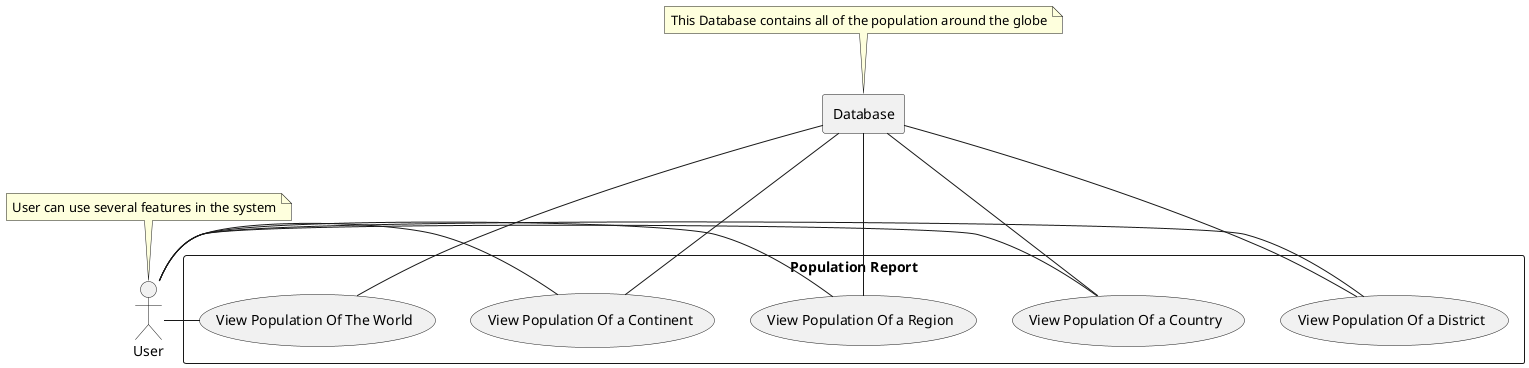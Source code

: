 @startuml
    actor user as "User"
    note top of user: User can use several features in the system
    rectangle db as "Database"
    note top of db: This Database contains all of the population around the globe
    rectangle "Population Report"{
        usecase P1 as "View Population Of The World"
        usecase P2 as "View Population Of a Continent"
        usecase P3 as "View Population Of a Region"
        usecase P4 as "View Population Of a Country"
        usecase P5 as "View Population Of a District"
        user - P1
        user -P2
        user - P3
        user - P4
        user - P5
        db --- P1
        db --- P2
        db --- P3
        db --- P4
        db --- P5
    }
@enduml